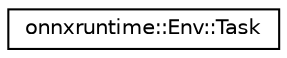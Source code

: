 digraph "Graphical Class Hierarchy"
{
  edge [fontname="Helvetica",fontsize="10",labelfontname="Helvetica",labelfontsize="10"];
  node [fontname="Helvetica",fontsize="10",shape=record];
  rankdir="LR";
  Node0 [label="onnxruntime::Env::Task",height=0.2,width=0.4,color="black", fillcolor="white", style="filled",URL="$structonnxruntime_1_1Env_1_1Task.html",tooltip="for use with Eigen::ThreadPool "];
}
